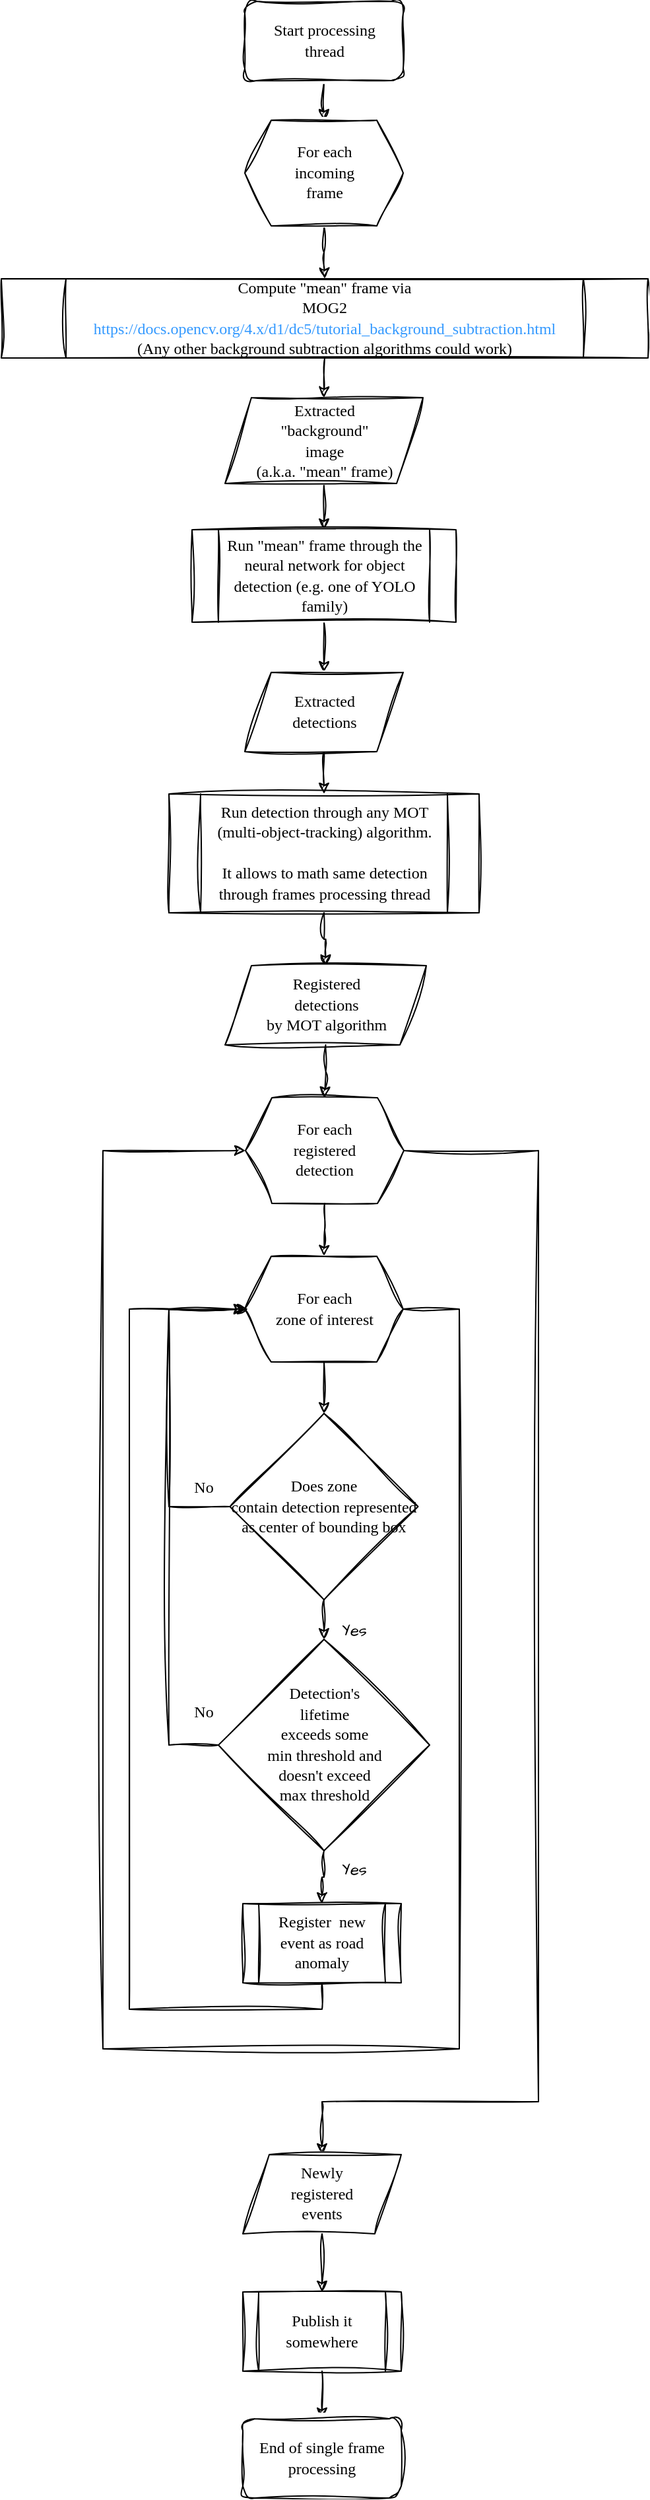 <mxfile version="24.5.1" type="device">
  <diagram name="Page-1" id="eAELRb9AA88z3bA_NIT3">
    <mxGraphModel dx="1259" dy="729" grid="1" gridSize="10" guides="1" tooltips="1" connect="1" arrows="1" fold="1" page="1" pageScale="1" pageWidth="827" pageHeight="1169" math="0" shadow="0">
      <root>
        <mxCell id="0" />
        <mxCell id="1" parent="0" />
        <mxCell id="dLjJpDP_Fyl1ZlcuP-J5-3" style="edgeStyle=orthogonalEdgeStyle;rounded=0;sketch=1;hachureGap=4;jiggle=2;curveFitting=1;orthogonalLoop=1;jettySize=auto;html=1;exitX=0.5;exitY=1;exitDx=0;exitDy=0;entryX=0.5;entryY=0;entryDx=0;entryDy=0;fontFamily=Architects Daughter;fontSource=https%3A%2F%2Ffonts.googleapis.com%2Fcss%3Ffamily%3DArchitects%2BDaughter;" edge="1" parent="1" source="dLjJpDP_Fyl1ZlcuP-J5-1" target="dLjJpDP_Fyl1ZlcuP-J5-7">
          <mxGeometry relative="1" as="geometry">
            <mxPoint x="352.5" y="170" as="targetPoint" />
          </mxGeometry>
        </mxCell>
        <mxCell id="dLjJpDP_Fyl1ZlcuP-J5-1" value="&lt;font face=&quot;Verdana&quot;&gt;Start processing&lt;/font&gt;&lt;div&gt;&lt;font face=&quot;o355G5CWqUBR-I6rLLpA&quot;&gt;thread&lt;/font&gt;&lt;/div&gt;" style="rounded=1;whiteSpace=wrap;html=1;sketch=1;hachureGap=4;jiggle=2;curveFitting=1;fontFamily=Architects Daughter;fontSource=https%3A%2F%2Ffonts.googleapis.com%2Fcss%3Ffamily%3DArchitects%2BDaughter;" vertex="1" parent="1">
          <mxGeometry x="292.5" y="60" width="120" height="60" as="geometry" />
        </mxCell>
        <mxCell id="dLjJpDP_Fyl1ZlcuP-J5-10" style="edgeStyle=orthogonalEdgeStyle;rounded=0;sketch=1;hachureGap=4;jiggle=2;curveFitting=1;orthogonalLoop=1;jettySize=auto;html=1;exitX=0.5;exitY=1;exitDx=0;exitDy=0;entryX=0.5;entryY=0;entryDx=0;entryDy=0;fontFamily=Architects Daughter;fontSource=https%3A%2F%2Ffonts.googleapis.com%2Fcss%3Ffamily%3DArchitects%2BDaughter;" edge="1" parent="1" source="dLjJpDP_Fyl1ZlcuP-J5-7" target="dLjJpDP_Fyl1ZlcuP-J5-8">
          <mxGeometry relative="1" as="geometry" />
        </mxCell>
        <mxCell id="dLjJpDP_Fyl1ZlcuP-J5-7" value="&lt;font face=&quot;Verdana&quot;&gt;For each&lt;/font&gt;&lt;div&gt;&lt;font face=&quot;Verdana&quot;&gt;incoming&lt;/font&gt;&lt;div&gt;&lt;font face=&quot;Verdana&quot;&gt;frame&lt;/font&gt;&lt;/div&gt;&lt;/div&gt;" style="shape=hexagon;perimeter=hexagonPerimeter2;whiteSpace=wrap;html=1;fixedSize=1;sketch=1;hachureGap=4;jiggle=2;curveFitting=1;fontFamily=Architects Daughter;fontSource=https%3A%2F%2Ffonts.googleapis.com%2Fcss%3Ffamily%3DArchitects%2BDaughter;" vertex="1" parent="1">
          <mxGeometry x="292.5" y="150" width="120" height="80" as="geometry" />
        </mxCell>
        <mxCell id="dLjJpDP_Fyl1ZlcuP-J5-11" style="edgeStyle=orthogonalEdgeStyle;rounded=0;sketch=1;hachureGap=4;jiggle=2;curveFitting=1;orthogonalLoop=1;jettySize=auto;html=1;exitX=0.5;exitY=1;exitDx=0;exitDy=0;entryX=0.5;entryY=0;entryDx=0;entryDy=0;fontFamily=Architects Daughter;fontSource=https%3A%2F%2Ffonts.googleapis.com%2Fcss%3Ffamily%3DArchitects%2BDaughter;" edge="1" parent="1" source="dLjJpDP_Fyl1ZlcuP-J5-8" target="dLjJpDP_Fyl1ZlcuP-J5-9">
          <mxGeometry relative="1" as="geometry" />
        </mxCell>
        <mxCell id="dLjJpDP_Fyl1ZlcuP-J5-8" value="&lt;font face=&quot;Verdana&quot;&gt;Compute &quot;mean&quot; frame via&lt;/font&gt;&lt;div&gt;&lt;font face=&quot;TJPBG4EAT4uSQcGc2H4o&quot;&gt;MOG2&lt;/font&gt;&lt;/div&gt;&lt;div&gt;&lt;font color=&quot;#3399ff&quot;&gt;&lt;span style=&quot;font-family: Verdana;&quot;&gt;https://docs.opencv.org/4.x/d1/dc5/tutorial_background_subtraction.html&lt;/span&gt;&lt;font face=&quot;TJPBG4EAT4uSQcGc2H4o&quot;&gt;&lt;br&gt;&lt;/font&gt;&lt;/font&gt;&lt;/div&gt;&lt;div&gt;&lt;span style=&quot;font-family: Verdana;&quot;&gt;(Any other background subtraction algorithms could work)&lt;/span&gt;&lt;/div&gt;" style="shape=process;whiteSpace=wrap;html=1;backgroundOutline=1;sketch=1;hachureGap=4;jiggle=2;curveFitting=1;fontFamily=Architects Daughter;fontSource=https%3A%2F%2Ffonts.googleapis.com%2Fcss%3Ffamily%3DArchitects%2BDaughter;" vertex="1" parent="1">
          <mxGeometry x="108" y="270" width="490" height="60" as="geometry" />
        </mxCell>
        <mxCell id="dLjJpDP_Fyl1ZlcuP-J5-14" style="edgeStyle=orthogonalEdgeStyle;rounded=0;sketch=1;hachureGap=4;jiggle=2;curveFitting=1;orthogonalLoop=1;jettySize=auto;html=1;exitX=0.5;exitY=1;exitDx=0;exitDy=0;entryX=0.5;entryY=0;entryDx=0;entryDy=0;fontFamily=Architects Daughter;fontSource=https%3A%2F%2Ffonts.googleapis.com%2Fcss%3Ffamily%3DArchitects%2BDaughter;" edge="1" parent="1" source="dLjJpDP_Fyl1ZlcuP-J5-9" target="dLjJpDP_Fyl1ZlcuP-J5-13">
          <mxGeometry relative="1" as="geometry" />
        </mxCell>
        <mxCell id="dLjJpDP_Fyl1ZlcuP-J5-9" value="&lt;font face=&quot;Verdana&quot;&gt;Extracted&lt;/font&gt;&lt;div&gt;&lt;font face=&quot;mEu0lTeK90K35WGJc53K&quot;&gt;&quot;background&quot;&lt;/font&gt;&lt;/div&gt;&lt;div&gt;&lt;font face=&quot;mEu0lTeK90K35WGJc53K&quot;&gt;image&lt;/font&gt;&lt;/div&gt;&lt;div&gt;&lt;font face=&quot;mEu0lTeK90K35WGJc53K&quot;&gt;(a.k.a. &quot;mean&quot; frame)&lt;/font&gt;&lt;/div&gt;" style="shape=parallelogram;perimeter=parallelogramPerimeter;whiteSpace=wrap;html=1;fixedSize=1;sketch=1;hachureGap=4;jiggle=2;curveFitting=1;fontFamily=Architects Daughter;fontSource=https%3A%2F%2Ffonts.googleapis.com%2Fcss%3Ffamily%3DArchitects%2BDaughter;" vertex="1" parent="1">
          <mxGeometry x="277.5" y="360" width="150" height="65" as="geometry" />
        </mxCell>
        <mxCell id="dLjJpDP_Fyl1ZlcuP-J5-16" style="edgeStyle=orthogonalEdgeStyle;rounded=0;sketch=1;hachureGap=4;jiggle=2;curveFitting=1;orthogonalLoop=1;jettySize=auto;html=1;exitX=0.5;exitY=1;exitDx=0;exitDy=0;entryX=0.5;entryY=0;entryDx=0;entryDy=0;fontFamily=Architects Daughter;fontSource=https%3A%2F%2Ffonts.googleapis.com%2Fcss%3Ffamily%3DArchitects%2BDaughter;" edge="1" parent="1" source="dLjJpDP_Fyl1ZlcuP-J5-13" target="dLjJpDP_Fyl1ZlcuP-J5-15">
          <mxGeometry relative="1" as="geometry" />
        </mxCell>
        <mxCell id="dLjJpDP_Fyl1ZlcuP-J5-13" value="&lt;font face=&quot;Verdana&quot;&gt;Run &quot;mean&quot; frame through the neural network for object detection (e.g. one of YOLO family)&lt;/font&gt;" style="shape=process;whiteSpace=wrap;html=1;backgroundOutline=1;sketch=1;hachureGap=4;jiggle=2;curveFitting=1;fontFamily=Architects Daughter;fontSource=https%3A%2F%2Ffonts.googleapis.com%2Fcss%3Ffamily%3DArchitects%2BDaughter;" vertex="1" parent="1">
          <mxGeometry x="252.5" y="460" width="200" height="70" as="geometry" />
        </mxCell>
        <mxCell id="dLjJpDP_Fyl1ZlcuP-J5-18" style="edgeStyle=orthogonalEdgeStyle;rounded=0;sketch=1;hachureGap=4;jiggle=2;curveFitting=1;orthogonalLoop=1;jettySize=auto;html=1;exitX=0.5;exitY=1;exitDx=0;exitDy=0;entryX=0.5;entryY=0;entryDx=0;entryDy=0;fontFamily=Architects Daughter;fontSource=https%3A%2F%2Ffonts.googleapis.com%2Fcss%3Ffamily%3DArchitects%2BDaughter;" edge="1" parent="1" source="dLjJpDP_Fyl1ZlcuP-J5-15" target="dLjJpDP_Fyl1ZlcuP-J5-17">
          <mxGeometry relative="1" as="geometry" />
        </mxCell>
        <mxCell id="dLjJpDP_Fyl1ZlcuP-J5-15" value="&lt;font face=&quot;Verdana&quot;&gt;Extracted&lt;/font&gt;&lt;div&gt;&lt;font face=&quot;X0B9PA7q_5Ib08U_LY28&quot;&gt;detections&lt;/font&gt;&lt;/div&gt;" style="shape=parallelogram;perimeter=parallelogramPerimeter;whiteSpace=wrap;html=1;fixedSize=1;sketch=1;hachureGap=4;jiggle=2;curveFitting=1;fontFamily=Architects Daughter;fontSource=https%3A%2F%2Ffonts.googleapis.com%2Fcss%3Ffamily%3DArchitects%2BDaughter;" vertex="1" parent="1">
          <mxGeometry x="292.5" y="568" width="120" height="60" as="geometry" />
        </mxCell>
        <mxCell id="dLjJpDP_Fyl1ZlcuP-J5-22" style="edgeStyle=orthogonalEdgeStyle;rounded=0;sketch=1;hachureGap=4;jiggle=2;curveFitting=1;orthogonalLoop=1;jettySize=auto;html=1;exitX=0.5;exitY=1;exitDx=0;exitDy=0;entryX=0.5;entryY=0;entryDx=0;entryDy=0;fontFamily=Architects Daughter;fontSource=https%3A%2F%2Ffonts.googleapis.com%2Fcss%3Ffamily%3DArchitects%2BDaughter;" edge="1" parent="1" source="dLjJpDP_Fyl1ZlcuP-J5-17" target="dLjJpDP_Fyl1ZlcuP-J5-21">
          <mxGeometry relative="1" as="geometry" />
        </mxCell>
        <mxCell id="dLjJpDP_Fyl1ZlcuP-J5-17" value="&lt;font face=&quot;Verdana&quot;&gt;Run detection through any MOT (multi-object-tracking) algorithm.&lt;/font&gt;&lt;div&gt;&lt;font face=&quot;Verdana&quot;&gt;&lt;br&gt;&lt;/font&gt;&lt;/div&gt;&lt;div&gt;&lt;font face=&quot;Verdana&quot;&gt;It allows to math same detection through frames processing thread&lt;/font&gt;&lt;/div&gt;" style="shape=process;whiteSpace=wrap;html=1;backgroundOutline=1;sketch=1;hachureGap=4;jiggle=2;curveFitting=1;fontFamily=Architects Daughter;fontSource=https%3A%2F%2Ffonts.googleapis.com%2Fcss%3Ffamily%3DArchitects%2BDaughter;" vertex="1" parent="1">
          <mxGeometry x="235" y="660" width="235" height="90" as="geometry" />
        </mxCell>
        <mxCell id="dLjJpDP_Fyl1ZlcuP-J5-25" style="edgeStyle=orthogonalEdgeStyle;rounded=0;sketch=1;hachureGap=4;jiggle=2;curveFitting=1;orthogonalLoop=1;jettySize=auto;html=1;exitX=0.5;exitY=1;exitDx=0;exitDy=0;entryX=0.5;entryY=0;entryDx=0;entryDy=0;fontFamily=Architects Daughter;fontSource=https%3A%2F%2Ffonts.googleapis.com%2Fcss%3Ffamily%3DArchitects%2BDaughter;" edge="1" parent="1" source="dLjJpDP_Fyl1ZlcuP-J5-21" target="dLjJpDP_Fyl1ZlcuP-J5-24">
          <mxGeometry relative="1" as="geometry" />
        </mxCell>
        <mxCell id="dLjJpDP_Fyl1ZlcuP-J5-21" value="&lt;div&gt;&lt;font face=&quot;Verdana&quot;&gt;Registered&lt;/font&gt;&lt;/div&gt;&lt;div&gt;&lt;font face=&quot;Verdana&quot;&gt;detections&lt;/font&gt;&lt;/div&gt;&lt;div&gt;&lt;font face=&quot;Lly3J80BQ-eJDDuhy5Xb&quot;&gt;by MOT algorithm&lt;/font&gt;&lt;/div&gt;" style="shape=parallelogram;perimeter=parallelogramPerimeter;whiteSpace=wrap;html=1;fixedSize=1;sketch=1;hachureGap=4;jiggle=2;curveFitting=1;fontFamily=Architects Daughter;fontSource=https%3A%2F%2Ffonts.googleapis.com%2Fcss%3Ffamily%3DArchitects%2BDaughter;" vertex="1" parent="1">
          <mxGeometry x="277.5" y="790" width="152.5" height="60" as="geometry" />
        </mxCell>
        <mxCell id="dLjJpDP_Fyl1ZlcuP-J5-28" style="edgeStyle=orthogonalEdgeStyle;rounded=0;sketch=1;hachureGap=4;jiggle=2;curveFitting=1;orthogonalLoop=1;jettySize=auto;html=1;exitX=0.5;exitY=1;exitDx=0;exitDy=0;entryX=0.5;entryY=0;entryDx=0;entryDy=0;fontFamily=Architects Daughter;fontSource=https%3A%2F%2Ffonts.googleapis.com%2Fcss%3Ffamily%3DArchitects%2BDaughter;" edge="1" parent="1" source="dLjJpDP_Fyl1ZlcuP-J5-24" target="dLjJpDP_Fyl1ZlcuP-J5-27">
          <mxGeometry relative="1" as="geometry" />
        </mxCell>
        <mxCell id="dLjJpDP_Fyl1ZlcuP-J5-51" style="edgeStyle=orthogonalEdgeStyle;rounded=0;sketch=1;hachureGap=4;jiggle=2;curveFitting=1;orthogonalLoop=1;jettySize=auto;html=1;exitX=1;exitY=0.5;exitDx=0;exitDy=0;entryX=0.5;entryY=0;entryDx=0;entryDy=0;fontFamily=Architects Daughter;fontSource=https%3A%2F%2Ffonts.googleapis.com%2Fcss%3Ffamily%3DArchitects%2BDaughter;" edge="1" parent="1" source="dLjJpDP_Fyl1ZlcuP-J5-24" target="dLjJpDP_Fyl1ZlcuP-J5-50">
          <mxGeometry relative="1" as="geometry">
            <Array as="points">
              <mxPoint x="515" y="930" />
              <mxPoint x="515" y="1650" />
            </Array>
          </mxGeometry>
        </mxCell>
        <mxCell id="dLjJpDP_Fyl1ZlcuP-J5-24" value="&lt;font face=&quot;Verdana&quot;&gt;For each&lt;/font&gt;&lt;div&gt;&lt;font face=&quot;ZYrmi1_KdDZbMqhCuTbd&quot;&gt;registered&lt;/font&gt;&lt;/div&gt;&lt;div&gt;&lt;font face=&quot;ZYrmi1_KdDZbMqhCuTbd&quot;&gt;detection&lt;/font&gt;&lt;/div&gt;" style="shape=hexagon;perimeter=hexagonPerimeter2;whiteSpace=wrap;html=1;fixedSize=1;sketch=1;hachureGap=4;jiggle=2;curveFitting=1;fontFamily=Architects Daughter;fontSource=https%3A%2F%2Ffonts.googleapis.com%2Fcss%3Ffamily%3DArchitects%2BDaughter;" vertex="1" parent="1">
          <mxGeometry x="293" y="890" width="120" height="80" as="geometry" />
        </mxCell>
        <mxCell id="dLjJpDP_Fyl1ZlcuP-J5-31" style="edgeStyle=orthogonalEdgeStyle;rounded=0;sketch=1;hachureGap=4;jiggle=2;curveFitting=1;orthogonalLoop=1;jettySize=auto;html=1;exitX=0.5;exitY=1;exitDx=0;exitDy=0;entryX=0.5;entryY=0;entryDx=0;entryDy=0;fontFamily=Architects Daughter;fontSource=https%3A%2F%2Ffonts.googleapis.com%2Fcss%3Ffamily%3DArchitects%2BDaughter;" edge="1" parent="1" source="dLjJpDP_Fyl1ZlcuP-J5-27" target="dLjJpDP_Fyl1ZlcuP-J5-30">
          <mxGeometry relative="1" as="geometry" />
        </mxCell>
        <mxCell id="dLjJpDP_Fyl1ZlcuP-J5-49" style="edgeStyle=orthogonalEdgeStyle;rounded=0;sketch=1;hachureGap=4;jiggle=2;curveFitting=1;orthogonalLoop=1;jettySize=auto;html=1;exitX=1;exitY=0.5;exitDx=0;exitDy=0;entryX=0;entryY=0.5;entryDx=0;entryDy=0;fontFamily=Architects Daughter;fontSource=https%3A%2F%2Ffonts.googleapis.com%2Fcss%3Ffamily%3DArchitects%2BDaughter;" edge="1" parent="1" source="dLjJpDP_Fyl1ZlcuP-J5-27" target="dLjJpDP_Fyl1ZlcuP-J5-24">
          <mxGeometry relative="1" as="geometry">
            <Array as="points">
              <mxPoint x="455" y="1050" />
              <mxPoint x="455" y="1610" />
              <mxPoint x="185" y="1610" />
              <mxPoint x="185" y="930" />
            </Array>
          </mxGeometry>
        </mxCell>
        <mxCell id="dLjJpDP_Fyl1ZlcuP-J5-27" value="&lt;font face=&quot;Verdana&quot;&gt;For each&lt;/font&gt;&lt;div&gt;&lt;font face=&quot;ZYrmi1_KdDZbMqhCuTbd&quot;&gt;zone of interest&lt;/font&gt;&lt;/div&gt;" style="shape=hexagon;perimeter=hexagonPerimeter2;whiteSpace=wrap;html=1;fixedSize=1;sketch=1;hachureGap=4;jiggle=2;curveFitting=1;fontFamily=Architects Daughter;fontSource=https%3A%2F%2Ffonts.googleapis.com%2Fcss%3Ffamily%3DArchitects%2BDaughter;" vertex="1" parent="1">
          <mxGeometry x="292.5" y="1010" width="120" height="80" as="geometry" />
        </mxCell>
        <mxCell id="dLjJpDP_Fyl1ZlcuP-J5-32" style="edgeStyle=orthogonalEdgeStyle;rounded=0;sketch=1;hachureGap=4;jiggle=2;curveFitting=1;orthogonalLoop=1;jettySize=auto;html=1;exitX=0;exitY=0.5;exitDx=0;exitDy=0;entryX=0;entryY=0.5;entryDx=0;entryDy=0;fontFamily=Architects Daughter;fontSource=https%3A%2F%2Ffonts.googleapis.com%2Fcss%3Ffamily%3DArchitects%2BDaughter;" edge="1" parent="1" source="dLjJpDP_Fyl1ZlcuP-J5-30" target="dLjJpDP_Fyl1ZlcuP-J5-27">
          <mxGeometry relative="1" as="geometry">
            <Array as="points">
              <mxPoint x="235" y="1200" />
              <mxPoint x="235" y="1050" />
            </Array>
          </mxGeometry>
        </mxCell>
        <mxCell id="dLjJpDP_Fyl1ZlcuP-J5-43" style="edgeStyle=orthogonalEdgeStyle;rounded=0;sketch=1;hachureGap=4;jiggle=2;curveFitting=1;orthogonalLoop=1;jettySize=auto;html=1;exitX=0.5;exitY=1;exitDx=0;exitDy=0;entryX=0.5;entryY=0;entryDx=0;entryDy=0;fontFamily=Architects Daughter;fontSource=https%3A%2F%2Ffonts.googleapis.com%2Fcss%3Ffamily%3DArchitects%2BDaughter;" edge="1" parent="1" source="dLjJpDP_Fyl1ZlcuP-J5-30" target="dLjJpDP_Fyl1ZlcuP-J5-34">
          <mxGeometry relative="1" as="geometry" />
        </mxCell>
        <mxCell id="dLjJpDP_Fyl1ZlcuP-J5-30" value="&lt;font face=&quot;Verdana&quot;&gt;Does zone&lt;/font&gt;&lt;div&gt;&lt;font face=&quot;HZ5w5z1oZ35AOhJmWvu0&quot;&gt;contain detection represented as center of bounding box&lt;/font&gt;&lt;/div&gt;" style="rhombus;whiteSpace=wrap;html=1;sketch=1;hachureGap=4;jiggle=2;curveFitting=1;fontFamily=Architects Daughter;fontSource=https%3A%2F%2Ffonts.googleapis.com%2Fcss%3Ffamily%3DArchitects%2BDaughter;" vertex="1" parent="1">
          <mxGeometry x="281.25" y="1129" width="142.5" height="141" as="geometry" />
        </mxCell>
        <mxCell id="dLjJpDP_Fyl1ZlcuP-J5-33" value="&lt;font face=&quot;Verdana&quot;&gt;No&lt;/font&gt;" style="text;html=1;align=center;verticalAlign=middle;resizable=0;points=[];autosize=1;strokeColor=none;fillColor=none;fontFamily=Architects Daughter;fontSource=https%3A%2F%2Ffonts.googleapis.com%2Fcss%3Ffamily%3DArchitects%2BDaughter;" vertex="1" parent="1">
          <mxGeometry x="241.25" y="1170" width="40" height="30" as="geometry" />
        </mxCell>
        <mxCell id="dLjJpDP_Fyl1ZlcuP-J5-41" style="edgeStyle=orthogonalEdgeStyle;rounded=0;sketch=1;hachureGap=4;jiggle=2;curveFitting=1;orthogonalLoop=1;jettySize=auto;html=1;exitX=0;exitY=0.5;exitDx=0;exitDy=0;entryX=0;entryY=0.5;entryDx=0;entryDy=0;fontFamily=Architects Daughter;fontSource=https%3A%2F%2Ffonts.googleapis.com%2Fcss%3Ffamily%3DArchitects%2BDaughter;" edge="1" parent="1" source="dLjJpDP_Fyl1ZlcuP-J5-34" target="dLjJpDP_Fyl1ZlcuP-J5-27">
          <mxGeometry relative="1" as="geometry">
            <Array as="points">
              <mxPoint x="235" y="1380" />
              <mxPoint x="235" y="1050" />
            </Array>
          </mxGeometry>
        </mxCell>
        <mxCell id="dLjJpDP_Fyl1ZlcuP-J5-46" style="edgeStyle=orthogonalEdgeStyle;rounded=0;sketch=1;hachureGap=4;jiggle=2;curveFitting=1;orthogonalLoop=1;jettySize=auto;html=1;exitX=0.5;exitY=1;exitDx=0;exitDy=0;entryX=0.5;entryY=0;entryDx=0;entryDy=0;fontFamily=Architects Daughter;fontSource=https%3A%2F%2Ffonts.googleapis.com%2Fcss%3Ffamily%3DArchitects%2BDaughter;" edge="1" parent="1" source="dLjJpDP_Fyl1ZlcuP-J5-34" target="dLjJpDP_Fyl1ZlcuP-J5-45">
          <mxGeometry relative="1" as="geometry" />
        </mxCell>
        <mxCell id="dLjJpDP_Fyl1ZlcuP-J5-34" value="&lt;font face=&quot;Verdana&quot;&gt;Detection&#39;s&lt;/font&gt;&lt;div&gt;&lt;font face=&quot;Verdana&quot;&gt;lifetime&lt;/font&gt;&lt;/div&gt;&lt;div&gt;&lt;font face=&quot;Verdana&quot;&gt;exceeds&amp;nbsp;&lt;/font&gt;&lt;span style=&quot;font-family: Verdana; background-color: initial;&quot;&gt;some&lt;/span&gt;&lt;/div&gt;&lt;div&gt;&lt;span style=&quot;font-family: Verdana; background-color: initial;&quot;&gt;min&amp;nbsp;&lt;/span&gt;&lt;span style=&quot;background-color: initial; font-family: Verdana;&quot;&gt;threshold&amp;nbsp;&lt;/span&gt;&lt;span style=&quot;background-color: initial; font-family: Verdana;&quot;&gt;and&lt;/span&gt;&lt;/div&gt;&lt;div&gt;&lt;div&gt;&lt;font face=&quot;Verdana&quot;&gt;doesn&#39;t exceed&lt;/font&gt;&lt;/div&gt;&lt;div&gt;&lt;font face=&quot;Verdana&quot;&gt;max threshold&lt;/font&gt;&lt;/div&gt;&lt;/div&gt;" style="rhombus;whiteSpace=wrap;html=1;sketch=1;hachureGap=4;jiggle=2;curveFitting=1;fontFamily=Architects Daughter;fontSource=https%3A%2F%2Ffonts.googleapis.com%2Fcss%3Ffamily%3DArchitects%2BDaughter;" vertex="1" parent="1">
          <mxGeometry x="272.5" y="1300" width="160" height="160" as="geometry" />
        </mxCell>
        <mxCell id="dLjJpDP_Fyl1ZlcuP-J5-42" value="&lt;font face=&quot;Verdana&quot;&gt;No&lt;/font&gt;" style="text;html=1;align=center;verticalAlign=middle;resizable=0;points=[];autosize=1;strokeColor=none;fillColor=none;fontFamily=Architects Daughter;fontSource=https%3A%2F%2Ffonts.googleapis.com%2Fcss%3Ffamily%3DArchitects%2BDaughter;" vertex="1" parent="1">
          <mxGeometry x="241.25" y="1340" width="40" height="30" as="geometry" />
        </mxCell>
        <mxCell id="dLjJpDP_Fyl1ZlcuP-J5-44" value="Yes" style="text;html=1;align=center;verticalAlign=middle;resizable=0;points=[];autosize=1;strokeColor=none;fillColor=none;fontFamily=Architects Daughter;fontSource=https%3A%2F%2Ffonts.googleapis.com%2Fcss%3Ffamily%3DArchitects%2BDaughter;" vertex="1" parent="1">
          <mxGeometry x="355" y="1279" width="40" height="30" as="geometry" />
        </mxCell>
        <mxCell id="dLjJpDP_Fyl1ZlcuP-J5-48" style="edgeStyle=orthogonalEdgeStyle;rounded=0;sketch=1;hachureGap=4;jiggle=2;curveFitting=1;orthogonalLoop=1;jettySize=auto;html=1;exitX=0.5;exitY=1;exitDx=0;exitDy=0;fontFamily=Architects Daughter;fontSource=https%3A%2F%2Ffonts.googleapis.com%2Fcss%3Ffamily%3DArchitects%2BDaughter;" edge="1" parent="1" source="dLjJpDP_Fyl1ZlcuP-J5-45">
          <mxGeometry relative="1" as="geometry">
            <mxPoint x="295" y="1050" as="targetPoint" />
            <Array as="points">
              <mxPoint x="351" y="1580" />
              <mxPoint x="205" y="1580" />
              <mxPoint x="205" y="1050" />
            </Array>
          </mxGeometry>
        </mxCell>
        <mxCell id="dLjJpDP_Fyl1ZlcuP-J5-45" value="&lt;font face=&quot;Verdana&quot;&gt;Register&amp;nbsp; new event as &lt;/font&gt;&lt;span style=&quot;font-family: Verdana; background-color: initial;&quot;&gt;road anomaly&lt;/span&gt;" style="shape=process;whiteSpace=wrap;html=1;backgroundOutline=1;sketch=1;hachureGap=4;jiggle=2;curveFitting=1;fontFamily=Architects Daughter;fontSource=https%3A%2F%2Ffonts.googleapis.com%2Fcss%3Ffamily%3DArchitects%2BDaughter;" vertex="1" parent="1">
          <mxGeometry x="291" y="1500" width="120" height="60" as="geometry" />
        </mxCell>
        <mxCell id="dLjJpDP_Fyl1ZlcuP-J5-47" value="Yes" style="text;html=1;align=center;verticalAlign=middle;resizable=0;points=[];autosize=1;strokeColor=none;fillColor=none;fontFamily=Architects Daughter;fontSource=https%3A%2F%2Ffonts.googleapis.com%2Fcss%3Ffamily%3DArchitects%2BDaughter;" vertex="1" parent="1">
          <mxGeometry x="355" y="1460" width="40" height="30" as="geometry" />
        </mxCell>
        <mxCell id="dLjJpDP_Fyl1ZlcuP-J5-53" style="edgeStyle=orthogonalEdgeStyle;rounded=0;sketch=1;hachureGap=4;jiggle=2;curveFitting=1;orthogonalLoop=1;jettySize=auto;html=1;exitX=0.5;exitY=1;exitDx=0;exitDy=0;entryX=0.5;entryY=0;entryDx=0;entryDy=0;fontFamily=Architects Daughter;fontSource=https%3A%2F%2Ffonts.googleapis.com%2Fcss%3Ffamily%3DArchitects%2BDaughter;" edge="1" parent="1" source="dLjJpDP_Fyl1ZlcuP-J5-50" target="dLjJpDP_Fyl1ZlcuP-J5-52">
          <mxGeometry relative="1" as="geometry" />
        </mxCell>
        <mxCell id="dLjJpDP_Fyl1ZlcuP-J5-50" value="&lt;font face=&quot;Verdana&quot;&gt;Newly&lt;/font&gt;&lt;div&gt;&lt;font face=&quot;Verdana&quot;&gt;registered&lt;/font&gt;&lt;div&gt;&lt;font face=&quot;sT3vKzE36U1J9GvDSDWb&quot;&gt;events&lt;/font&gt;&lt;/div&gt;&lt;/div&gt;" style="shape=parallelogram;perimeter=parallelogramPerimeter;whiteSpace=wrap;html=1;fixedSize=1;sketch=1;hachureGap=4;jiggle=2;curveFitting=1;fontFamily=Architects Daughter;fontSource=https%3A%2F%2Ffonts.googleapis.com%2Fcss%3Ffamily%3DArchitects%2BDaughter;" vertex="1" parent="1">
          <mxGeometry x="291" y="1690" width="120" height="60" as="geometry" />
        </mxCell>
        <mxCell id="dLjJpDP_Fyl1ZlcuP-J5-55" style="edgeStyle=orthogonalEdgeStyle;rounded=0;sketch=1;hachureGap=4;jiggle=2;curveFitting=1;orthogonalLoop=1;jettySize=auto;html=1;exitX=0.5;exitY=1;exitDx=0;exitDy=0;entryX=0.5;entryY=0;entryDx=0;entryDy=0;fontFamily=Architects Daughter;fontSource=https%3A%2F%2Ffonts.googleapis.com%2Fcss%3Ffamily%3DArchitects%2BDaughter;" edge="1" parent="1" source="dLjJpDP_Fyl1ZlcuP-J5-52" target="dLjJpDP_Fyl1ZlcuP-J5-54">
          <mxGeometry relative="1" as="geometry" />
        </mxCell>
        <mxCell id="dLjJpDP_Fyl1ZlcuP-J5-52" value="&lt;font face=&quot;Verdana&quot;&gt;Publish it somewhere&lt;/font&gt;" style="shape=process;whiteSpace=wrap;html=1;backgroundOutline=1;sketch=1;hachureGap=4;jiggle=2;curveFitting=1;fontFamily=Architects Daughter;fontSource=https%3A%2F%2Ffonts.googleapis.com%2Fcss%3Ffamily%3DArchitects%2BDaughter;" vertex="1" parent="1">
          <mxGeometry x="291" y="1794" width="120" height="60" as="geometry" />
        </mxCell>
        <mxCell id="dLjJpDP_Fyl1ZlcuP-J5-54" value="&lt;font face=&quot;Verdana&quot;&gt;End of single frame processing&lt;/font&gt;" style="rounded=1;whiteSpace=wrap;html=1;sketch=1;hachureGap=4;jiggle=2;curveFitting=1;fontFamily=Architects Daughter;fontSource=https%3A%2F%2Ffonts.googleapis.com%2Fcss%3Ffamily%3DArchitects%2BDaughter;" vertex="1" parent="1">
          <mxGeometry x="291" y="1890" width="120" height="60" as="geometry" />
        </mxCell>
      </root>
    </mxGraphModel>
  </diagram>
</mxfile>
